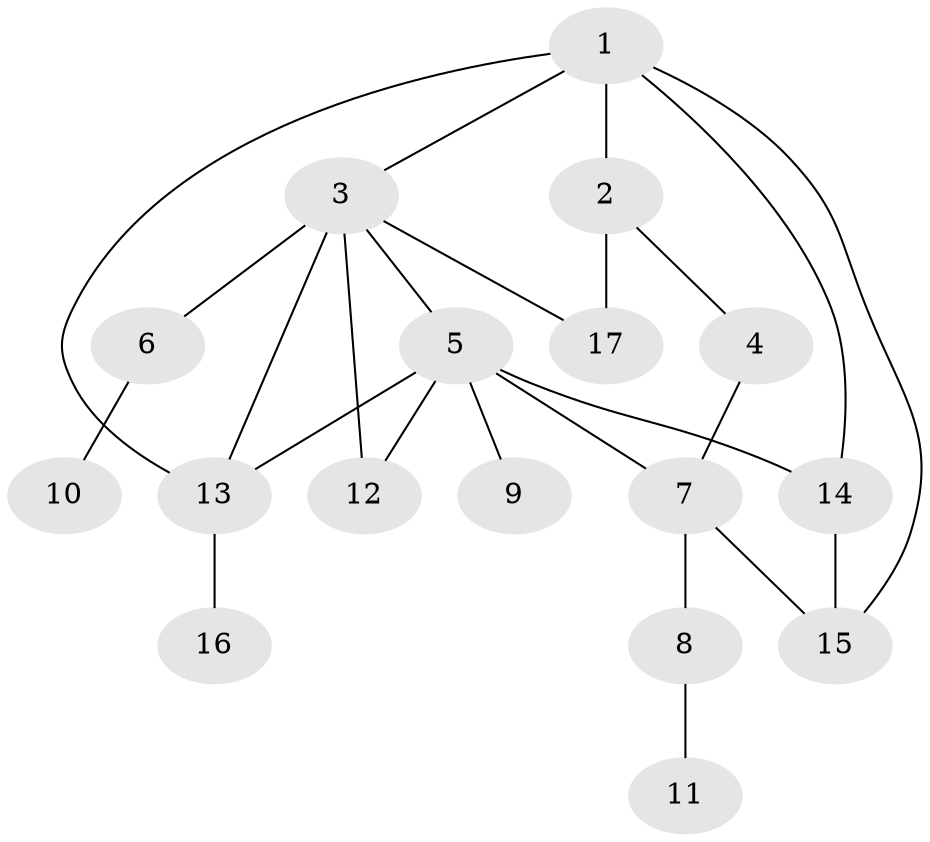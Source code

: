 // original degree distribution, {5: 0.037037037037037035, 6: 0.018518518518518517, 2: 0.24074074074074073, 4: 0.14814814814814814, 7: 0.018518518518518517, 1: 0.35185185185185186, 3: 0.18518518518518517}
// Generated by graph-tools (version 1.1) at 2025/49/03/04/25 22:49:16]
// undirected, 17 vertices, 24 edges
graph export_dot {
  node [color=gray90,style=filled];
  1;
  2;
  3;
  4;
  5;
  6;
  7;
  8;
  9;
  10;
  11;
  12;
  13;
  14;
  15;
  16;
  17;
  1 -- 2 [weight=2.0];
  1 -- 3 [weight=1.0];
  1 -- 13 [weight=2.0];
  1 -- 14 [weight=1.0];
  1 -- 15 [weight=1.0];
  2 -- 4 [weight=1.0];
  2 -- 17 [weight=1.0];
  3 -- 5 [weight=1.0];
  3 -- 6 [weight=2.0];
  3 -- 12 [weight=1.0];
  3 -- 13 [weight=1.0];
  3 -- 17 [weight=1.0];
  4 -- 7 [weight=1.0];
  5 -- 7 [weight=1.0];
  5 -- 9 [weight=1.0];
  5 -- 12 [weight=1.0];
  5 -- 13 [weight=1.0];
  5 -- 14 [weight=1.0];
  6 -- 10 [weight=1.0];
  7 -- 8 [weight=1.0];
  7 -- 15 [weight=1.0];
  8 -- 11 [weight=1.0];
  13 -- 16 [weight=2.0];
  14 -- 15 [weight=1.0];
}
